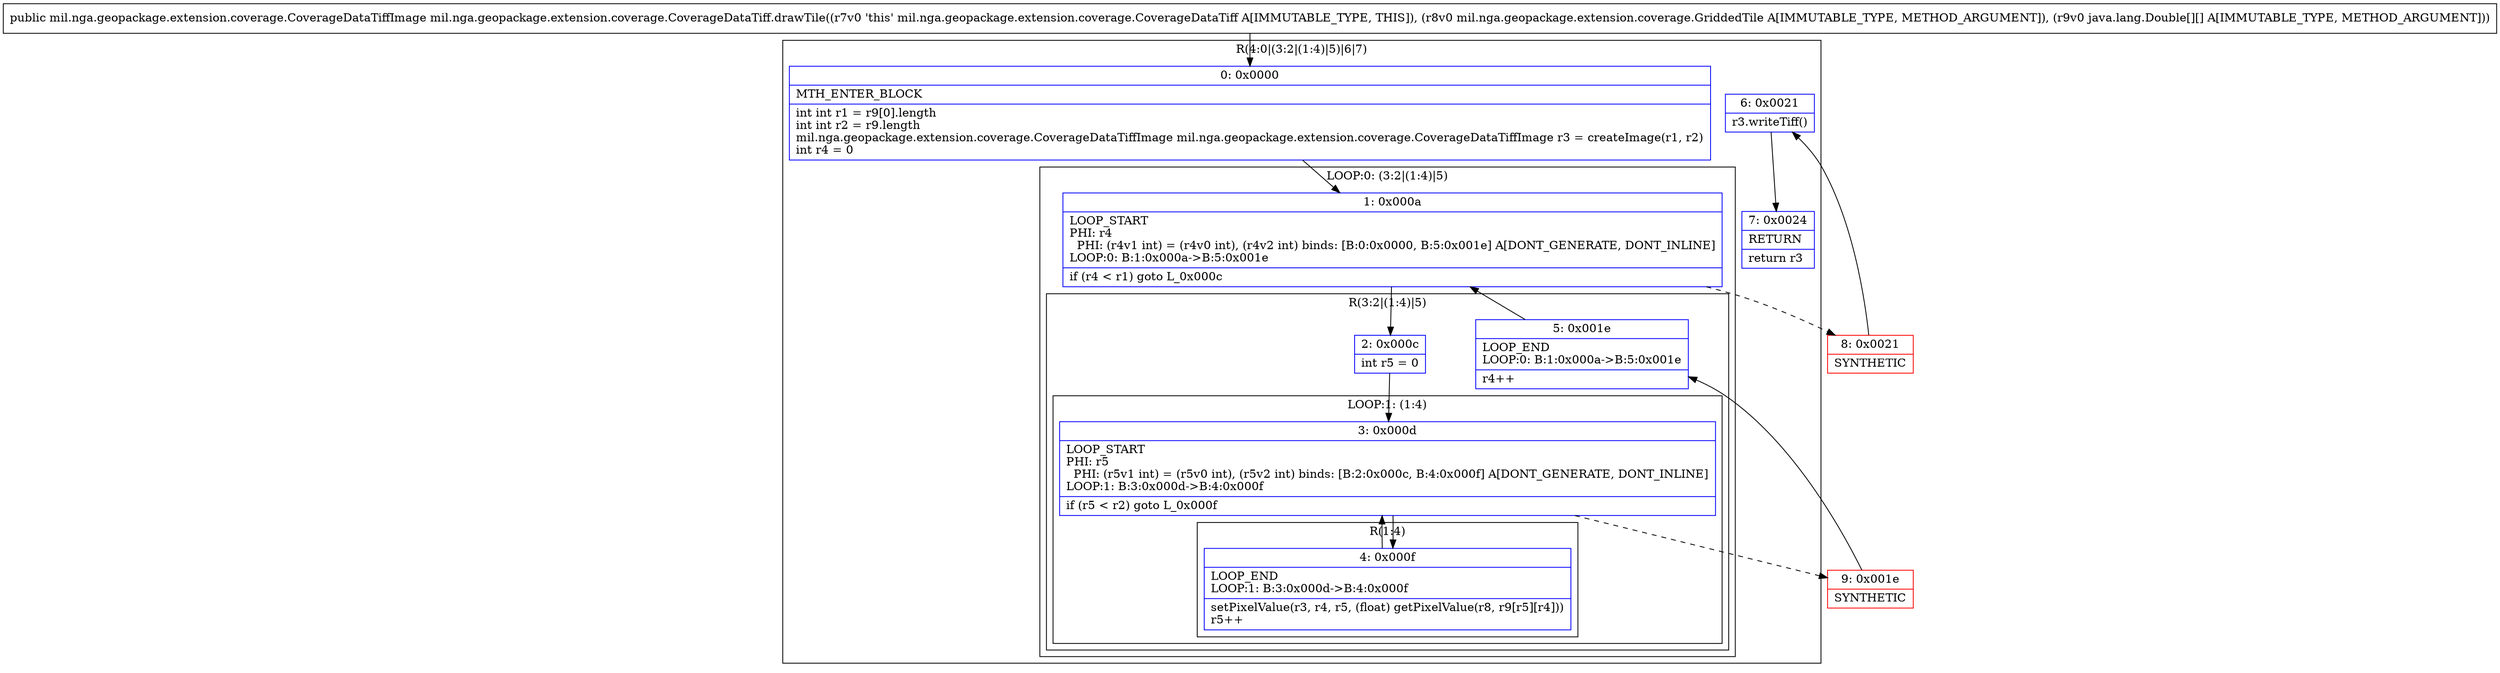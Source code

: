 digraph "CFG formil.nga.geopackage.extension.coverage.CoverageDataTiff.drawTile(Lmil\/nga\/geopackage\/extension\/coverage\/GriddedTile;[[Ljava\/lang\/Double;)Lmil\/nga\/geopackage\/extension\/coverage\/CoverageDataTiffImage;" {
subgraph cluster_Region_813214259 {
label = "R(4:0|(3:2|(1:4)|5)|6|7)";
node [shape=record,color=blue];
Node_0 [shape=record,label="{0\:\ 0x0000|MTH_ENTER_BLOCK\l|int int r1 = r9[0].length\lint int r2 = r9.length\lmil.nga.geopackage.extension.coverage.CoverageDataTiffImage mil.nga.geopackage.extension.coverage.CoverageDataTiffImage r3 = createImage(r1, r2)\lint r4 = 0\l}"];
subgraph cluster_LoopRegion_1683671846 {
label = "LOOP:0: (3:2|(1:4)|5)";
node [shape=record,color=blue];
Node_1 [shape=record,label="{1\:\ 0x000a|LOOP_START\lPHI: r4 \l  PHI: (r4v1 int) = (r4v0 int), (r4v2 int) binds: [B:0:0x0000, B:5:0x001e] A[DONT_GENERATE, DONT_INLINE]\lLOOP:0: B:1:0x000a\-\>B:5:0x001e\l|if (r4 \< r1) goto L_0x000c\l}"];
subgraph cluster_Region_1829089798 {
label = "R(3:2|(1:4)|5)";
node [shape=record,color=blue];
Node_2 [shape=record,label="{2\:\ 0x000c|int r5 = 0\l}"];
subgraph cluster_LoopRegion_591423666 {
label = "LOOP:1: (1:4)";
node [shape=record,color=blue];
Node_3 [shape=record,label="{3\:\ 0x000d|LOOP_START\lPHI: r5 \l  PHI: (r5v1 int) = (r5v0 int), (r5v2 int) binds: [B:2:0x000c, B:4:0x000f] A[DONT_GENERATE, DONT_INLINE]\lLOOP:1: B:3:0x000d\-\>B:4:0x000f\l|if (r5 \< r2) goto L_0x000f\l}"];
subgraph cluster_Region_416918044 {
label = "R(1:4)";
node [shape=record,color=blue];
Node_4 [shape=record,label="{4\:\ 0x000f|LOOP_END\lLOOP:1: B:3:0x000d\-\>B:4:0x000f\l|setPixelValue(r3, r4, r5, (float) getPixelValue(r8, r9[r5][r4]))\lr5++\l}"];
}
}
Node_5 [shape=record,label="{5\:\ 0x001e|LOOP_END\lLOOP:0: B:1:0x000a\-\>B:5:0x001e\l|r4++\l}"];
}
}
Node_6 [shape=record,label="{6\:\ 0x0021|r3.writeTiff()\l}"];
Node_7 [shape=record,label="{7\:\ 0x0024|RETURN\l|return r3\l}"];
}
Node_8 [shape=record,color=red,label="{8\:\ 0x0021|SYNTHETIC\l}"];
Node_9 [shape=record,color=red,label="{9\:\ 0x001e|SYNTHETIC\l}"];
MethodNode[shape=record,label="{public mil.nga.geopackage.extension.coverage.CoverageDataTiffImage mil.nga.geopackage.extension.coverage.CoverageDataTiff.drawTile((r7v0 'this' mil.nga.geopackage.extension.coverage.CoverageDataTiff A[IMMUTABLE_TYPE, THIS]), (r8v0 mil.nga.geopackage.extension.coverage.GriddedTile A[IMMUTABLE_TYPE, METHOD_ARGUMENT]), (r9v0 java.lang.Double[][] A[IMMUTABLE_TYPE, METHOD_ARGUMENT])) }"];
MethodNode -> Node_0;
Node_0 -> Node_1;
Node_1 -> Node_2;
Node_1 -> Node_8[style=dashed];
Node_2 -> Node_3;
Node_3 -> Node_4;
Node_3 -> Node_9[style=dashed];
Node_4 -> Node_3;
Node_5 -> Node_1;
Node_6 -> Node_7;
Node_8 -> Node_6;
Node_9 -> Node_5;
}

